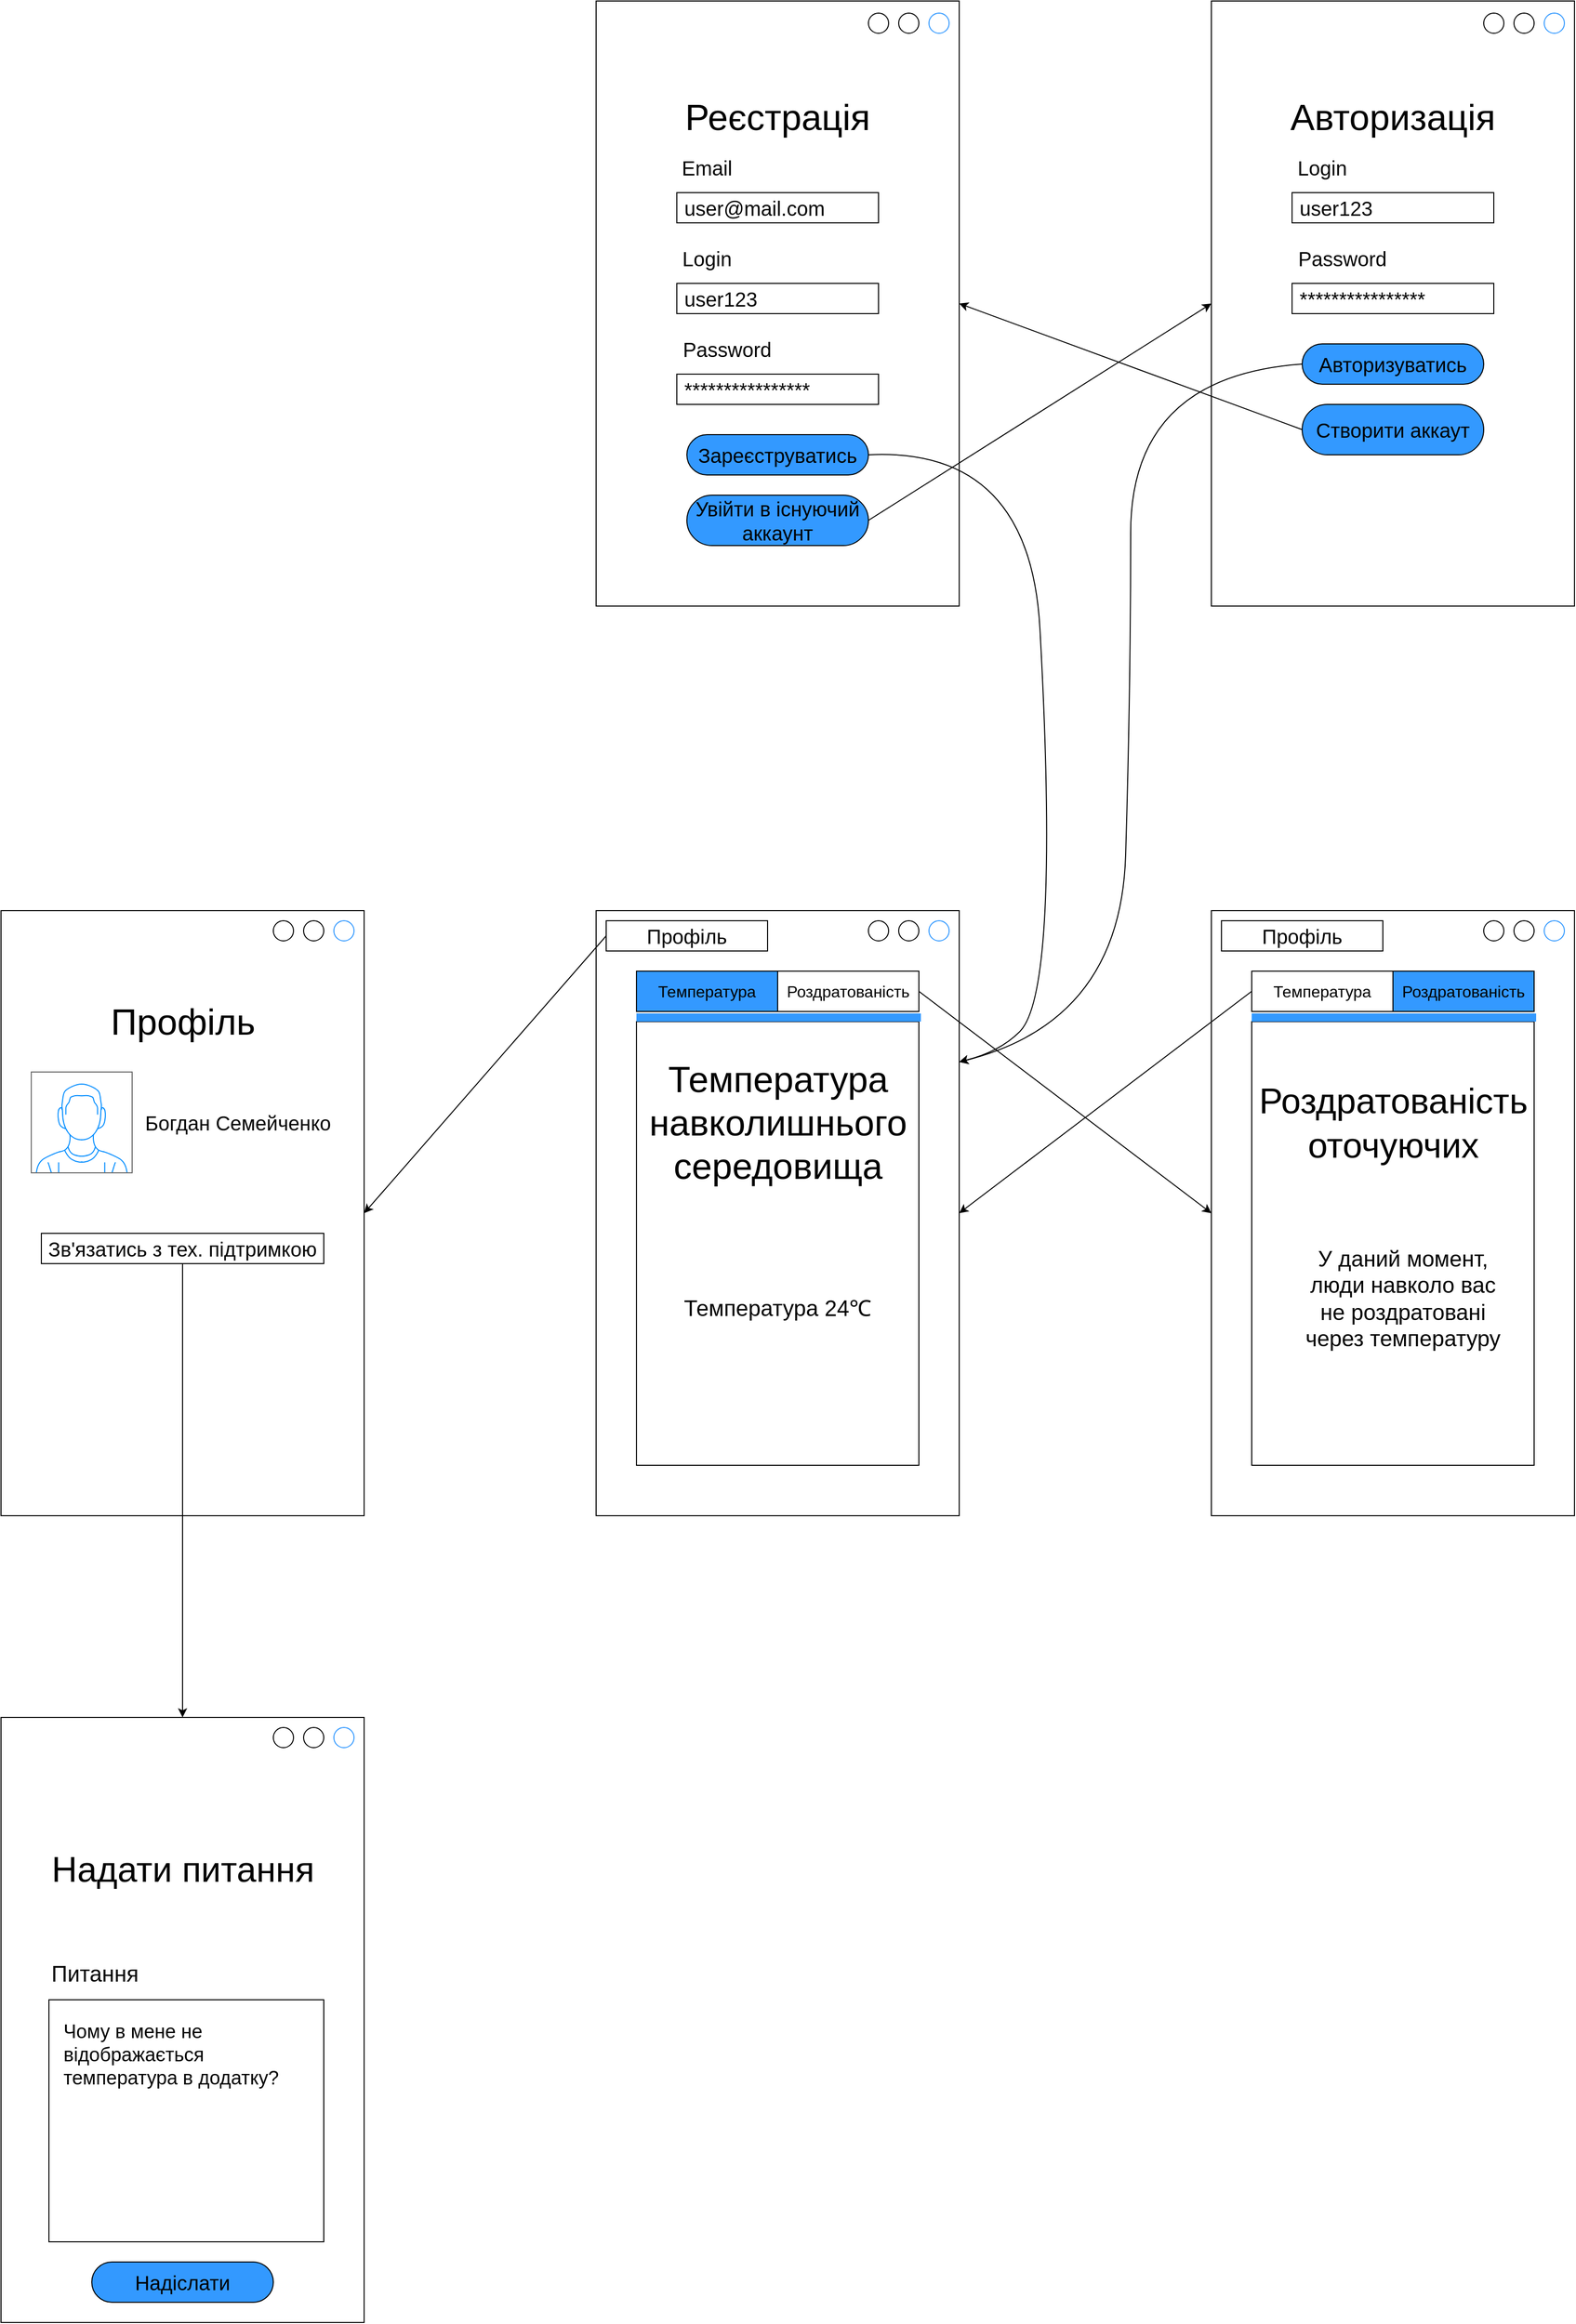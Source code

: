 <mxfile version="21.8.2" type="device">
  <diagram name="Страница — 1" id="wJVaJYvN19aM686BSpav">
    <mxGraphModel dx="3783" dy="-547" grid="1" gridSize="10" guides="1" tooltips="1" connect="1" arrows="1" fold="1" page="1" pageScale="1" pageWidth="827" pageHeight="1169" math="0" shadow="0">
      <root>
        <mxCell id="0" />
        <mxCell id="1" parent="0" />
        <mxCell id="VfkMCZBo2ihhqZlUWiAH-116" value="" style="rounded=0;whiteSpace=wrap;html=1;" parent="1" vertex="1">
          <mxGeometry x="960" y="2338" width="360" height="600" as="geometry" />
        </mxCell>
        <mxCell id="VfkMCZBo2ihhqZlUWiAH-115" value="" style="rounded=0;whiteSpace=wrap;html=1;" parent="1" vertex="1">
          <mxGeometry x="350" y="2338" width="360" height="600" as="geometry" />
        </mxCell>
        <mxCell id="VfkMCZBo2ihhqZlUWiAH-94" value="Реєстрація" style="text;html=1;strokeColor=none;fillColor=none;align=center;verticalAlign=middle;whiteSpace=wrap;rounded=0;fontSize=36;" parent="1" vertex="1">
          <mxGeometry x="415" y="2428" width="230" height="50" as="geometry" />
        </mxCell>
        <mxCell id="VfkMCZBo2ihhqZlUWiAH-97" value="&lt;span style=&quot;font-size: 20px;&quot;&gt;&amp;nbsp;user@mail.com&lt;/span&gt;" style="rounded=0;whiteSpace=wrap;html=1;align=left;" parent="1" vertex="1">
          <mxGeometry x="430" y="2528" width="200" height="30" as="geometry" />
        </mxCell>
        <mxCell id="VfkMCZBo2ihhqZlUWiAH-98" value="Email" style="text;html=1;strokeColor=none;fillColor=none;align=center;verticalAlign=middle;whiteSpace=wrap;rounded=0;fontSize=20;" parent="1" vertex="1">
          <mxGeometry x="430" y="2488" width="60" height="30" as="geometry" />
        </mxCell>
        <mxCell id="VfkMCZBo2ihhqZlUWiAH-99" value="&lt;span style=&quot;font-size: 20px;&quot;&gt;&amp;nbsp;user123&lt;/span&gt;" style="rounded=0;whiteSpace=wrap;html=1;align=left;" parent="1" vertex="1">
          <mxGeometry x="430" y="2618" width="200" height="30" as="geometry" />
        </mxCell>
        <mxCell id="VfkMCZBo2ihhqZlUWiAH-100" value="Login" style="text;html=1;strokeColor=none;fillColor=none;align=center;verticalAlign=middle;whiteSpace=wrap;rounded=0;fontSize=20;" parent="1" vertex="1">
          <mxGeometry x="430" y="2578" width="60" height="30" as="geometry" />
        </mxCell>
        <mxCell id="VfkMCZBo2ihhqZlUWiAH-101" value="&lt;font style=&quot;font-size: 20px;&quot;&gt;&amp;nbsp;****************&lt;/font&gt;" style="rounded=0;whiteSpace=wrap;html=1;align=left;" parent="1" vertex="1">
          <mxGeometry x="430" y="2708" width="200" height="30" as="geometry" />
        </mxCell>
        <mxCell id="VfkMCZBo2ihhqZlUWiAH-102" value="Password" style="text;html=1;strokeColor=none;fillColor=none;align=center;verticalAlign=middle;whiteSpace=wrap;rounded=0;fontSize=20;" parent="1" vertex="1">
          <mxGeometry x="450" y="2668" width="60" height="30" as="geometry" />
        </mxCell>
        <mxCell id="VfkMCZBo2ihhqZlUWiAH-103" value="&lt;font style=&quot;font-size: 20px;&quot;&gt;Зареєструватись&lt;/font&gt;" style="rounded=1;whiteSpace=wrap;html=1;arcSize=50;fillColor=#3399FF;" parent="1" vertex="1">
          <mxGeometry x="440" y="2768" width="180" height="40" as="geometry" />
        </mxCell>
        <mxCell id="VfkMCZBo2ihhqZlUWiAH-104" value="&lt;font style=&quot;font-size: 20px;&quot;&gt;Увійти в існуючий аккаунт&lt;/font&gt;" style="rounded=1;whiteSpace=wrap;html=1;arcSize=50;fillColor=#3399FF;" parent="1" vertex="1">
          <mxGeometry x="440" y="2828" width="180" height="50" as="geometry" />
        </mxCell>
        <mxCell id="VfkMCZBo2ihhqZlUWiAH-106" value="Авторизація" style="text;html=1;strokeColor=none;fillColor=none;align=center;verticalAlign=middle;whiteSpace=wrap;rounded=0;fontSize=36;" parent="1" vertex="1">
          <mxGeometry x="1025" y="2428" width="230" height="50" as="geometry" />
        </mxCell>
        <mxCell id="VfkMCZBo2ihhqZlUWiAH-109" value="&lt;span style=&quot;font-size: 20px;&quot;&gt;&amp;nbsp;user123&lt;/span&gt;" style="rounded=0;whiteSpace=wrap;html=1;align=left;" parent="1" vertex="1">
          <mxGeometry x="1040" y="2528" width="200" height="30" as="geometry" />
        </mxCell>
        <mxCell id="VfkMCZBo2ihhqZlUWiAH-110" value="Login" style="text;html=1;strokeColor=none;fillColor=none;align=center;verticalAlign=middle;whiteSpace=wrap;rounded=0;fontSize=20;" parent="1" vertex="1">
          <mxGeometry x="1040" y="2488" width="60" height="30" as="geometry" />
        </mxCell>
        <mxCell id="VfkMCZBo2ihhqZlUWiAH-111" value="&lt;font style=&quot;font-size: 20px;&quot;&gt;&amp;nbsp;****************&lt;/font&gt;" style="rounded=0;whiteSpace=wrap;html=1;align=left;" parent="1" vertex="1">
          <mxGeometry x="1040" y="2618" width="200" height="30" as="geometry" />
        </mxCell>
        <mxCell id="VfkMCZBo2ihhqZlUWiAH-112" value="Password" style="text;html=1;strokeColor=none;fillColor=none;align=center;verticalAlign=middle;whiteSpace=wrap;rounded=0;fontSize=20;" parent="1" vertex="1">
          <mxGeometry x="1060" y="2578" width="60" height="30" as="geometry" />
        </mxCell>
        <mxCell id="VfkMCZBo2ihhqZlUWiAH-113" value="&lt;font style=&quot;font-size: 20px;&quot;&gt;Авторизуватись&lt;/font&gt;" style="rounded=1;whiteSpace=wrap;html=1;arcSize=50;fillColor=#3399FF;" parent="1" vertex="1">
          <mxGeometry x="1050" y="2678" width="180" height="40" as="geometry" />
        </mxCell>
        <mxCell id="VfkMCZBo2ihhqZlUWiAH-114" value="&lt;font style=&quot;font-size: 20px;&quot;&gt;Створити аккаут&lt;/font&gt;" style="rounded=1;whiteSpace=wrap;html=1;arcSize=50;fillColor=#3399FF;" parent="1" vertex="1">
          <mxGeometry x="1050" y="2738" width="180" height="50" as="geometry" />
        </mxCell>
        <mxCell id="VfkMCZBo2ihhqZlUWiAH-118" value="" style="endArrow=classic;html=1;rounded=0;exitX=0;exitY=0.5;exitDx=0;exitDy=0;entryX=1;entryY=0.5;entryDx=0;entryDy=0;" parent="1" source="VfkMCZBo2ihhqZlUWiAH-114" target="VfkMCZBo2ihhqZlUWiAH-115" edge="1">
          <mxGeometry width="50" height="50" relative="1" as="geometry">
            <mxPoint x="570" y="2330" as="sourcePoint" />
            <mxPoint x="620" y="2280" as="targetPoint" />
          </mxGeometry>
        </mxCell>
        <mxCell id="VfkMCZBo2ihhqZlUWiAH-119" value="" style="endArrow=classic;html=1;rounded=0;exitX=1;exitY=0.5;exitDx=0;exitDy=0;entryX=0;entryY=0.5;entryDx=0;entryDy=0;" parent="1" source="VfkMCZBo2ihhqZlUWiAH-104" target="VfkMCZBo2ihhqZlUWiAH-116" edge="1">
          <mxGeometry width="50" height="50" relative="1" as="geometry">
            <mxPoint x="1060" y="2773" as="sourcePoint" />
            <mxPoint x="720" y="2798" as="targetPoint" />
          </mxGeometry>
        </mxCell>
        <mxCell id="VfkMCZBo2ihhqZlUWiAH-122" value="" style="rounded=0;whiteSpace=wrap;html=1;" parent="1" vertex="1">
          <mxGeometry x="350" y="3240" width="360" height="600" as="geometry" />
        </mxCell>
        <mxCell id="VfkMCZBo2ihhqZlUWiAH-133" value="" style="rounded=0;whiteSpace=wrap;html=1;" parent="1" vertex="1">
          <mxGeometry x="390" y="3350" width="280" height="440" as="geometry" />
        </mxCell>
        <mxCell id="VfkMCZBo2ihhqZlUWiAH-123" value="Температура навколишнього середовища" style="text;html=1;strokeColor=none;fillColor=none;align=center;verticalAlign=middle;whiteSpace=wrap;rounded=0;fontSize=36;" parent="1" vertex="1">
          <mxGeometry x="397.5" y="3370" width="265" height="160" as="geometry" />
        </mxCell>
        <mxCell id="VfkMCZBo2ihhqZlUWiAH-124" value="&lt;font style=&quot;font-size: 22px;&quot;&gt;Температура 24&lt;/font&gt;&lt;font style=&quot;font-size: 22px;&quot;&gt;℃&lt;/font&gt;" style="text;html=1;strokeColor=none;fillColor=none;align=center;verticalAlign=middle;whiteSpace=wrap;rounded=0;" parent="1" vertex="1">
          <mxGeometry x="430" y="3620" width="200" height="30" as="geometry" />
        </mxCell>
        <mxCell id="VfkMCZBo2ihhqZlUWiAH-130" value="&lt;font style=&quot;font-size: 16px;&quot;&gt;Температура&lt;/font&gt;" style="rounded=0;whiteSpace=wrap;html=1;fillColor=#3399FF;" parent="1" vertex="1">
          <mxGeometry x="390" y="3300" width="140" height="40" as="geometry" />
        </mxCell>
        <mxCell id="VfkMCZBo2ihhqZlUWiAH-131" value="&lt;font style=&quot;font-size: 16px;&quot;&gt;Роздратованість&lt;/font&gt;" style="rounded=0;whiteSpace=wrap;html=1;" parent="1" vertex="1">
          <mxGeometry x="530" y="3300" width="140" height="40" as="geometry" />
        </mxCell>
        <mxCell id="VfkMCZBo2ihhqZlUWiAH-132" value="" style="endArrow=none;html=1;rounded=0;strokeWidth=8;strokeColor=#3399FF;" parent="1" edge="1">
          <mxGeometry width="50" height="50" relative="1" as="geometry">
            <mxPoint x="672" y="3346" as="sourcePoint" />
            <mxPoint x="390" y="3346" as="targetPoint" />
          </mxGeometry>
        </mxCell>
        <mxCell id="VfkMCZBo2ihhqZlUWiAH-134" value="" style="rounded=0;whiteSpace=wrap;html=1;" parent="1" vertex="1">
          <mxGeometry x="960" y="3240" width="360" height="600" as="geometry" />
        </mxCell>
        <mxCell id="VfkMCZBo2ihhqZlUWiAH-135" value="" style="rounded=0;whiteSpace=wrap;html=1;" parent="1" vertex="1">
          <mxGeometry x="1000" y="3350" width="280" height="440" as="geometry" />
        </mxCell>
        <mxCell id="VfkMCZBo2ihhqZlUWiAH-136" value="&lt;font style=&quot;font-size: 35px;&quot;&gt;Роздратованість оточуючих&lt;/font&gt;" style="text;html=1;strokeColor=none;fillColor=none;align=center;verticalAlign=middle;whiteSpace=wrap;rounded=0;fontSize=36;" parent="1" vertex="1">
          <mxGeometry x="1007.5" y="3370" width="265" height="160" as="geometry" />
        </mxCell>
        <mxCell id="VfkMCZBo2ihhqZlUWiAH-138" value="&lt;font style=&quot;font-size: 16px;&quot;&gt;Температура&lt;/font&gt;" style="rounded=0;whiteSpace=wrap;html=1;fillColor=#FFFFFF;" parent="1" vertex="1">
          <mxGeometry x="1000" y="3300" width="140" height="40" as="geometry" />
        </mxCell>
        <mxCell id="VfkMCZBo2ihhqZlUWiAH-139" value="&lt;font style=&quot;font-size: 16px;&quot;&gt;Роздратованість&lt;/font&gt;" style="rounded=0;whiteSpace=wrap;html=1;fillColor=#3399FF;" parent="1" vertex="1">
          <mxGeometry x="1140" y="3300" width="140" height="40" as="geometry" />
        </mxCell>
        <mxCell id="VfkMCZBo2ihhqZlUWiAH-140" value="" style="endArrow=none;html=1;rounded=0;strokeWidth=8;strokeColor=#3399FF;" parent="1" edge="1">
          <mxGeometry width="50" height="50" relative="1" as="geometry">
            <mxPoint x="1282" y="3346" as="sourcePoint" />
            <mxPoint x="1000" y="3346" as="targetPoint" />
          </mxGeometry>
        </mxCell>
        <mxCell id="VfkMCZBo2ihhqZlUWiAH-141" value="&lt;span style=&quot;font-size: 22px;&quot;&gt;У даний момент, люди навколо вас не роздратовані через температуру&lt;/span&gt;" style="text;html=1;strokeColor=none;fillColor=none;align=center;verticalAlign=middle;whiteSpace=wrap;rounded=0;" parent="1" vertex="1">
          <mxGeometry x="1050" y="3570" width="200" height="110" as="geometry" />
        </mxCell>
        <mxCell id="VfkMCZBo2ihhqZlUWiAH-142" value="" style="curved=1;endArrow=classic;html=1;rounded=0;exitX=1;exitY=0.5;exitDx=0;exitDy=0;entryX=1;entryY=0.25;entryDx=0;entryDy=0;" parent="1" source="VfkMCZBo2ihhqZlUWiAH-103" target="VfkMCZBo2ihhqZlUWiAH-122" edge="1">
          <mxGeometry width="50" height="50" relative="1" as="geometry">
            <mxPoint x="750" y="3140" as="sourcePoint" />
            <mxPoint x="800" y="3090" as="targetPoint" />
            <Array as="points">
              <mxPoint x="780" y="2780" />
              <mxPoint x="800" y="3140" />
              <mxPoint x="790" y="3340" />
              <mxPoint x="750" y="3380" />
            </Array>
          </mxGeometry>
        </mxCell>
        <mxCell id="VfkMCZBo2ihhqZlUWiAH-143" value="" style="curved=1;endArrow=classic;html=1;rounded=0;exitX=0;exitY=0.5;exitDx=0;exitDy=0;entryX=1;entryY=0.25;entryDx=0;entryDy=0;" parent="1" source="VfkMCZBo2ihhqZlUWiAH-113" target="VfkMCZBo2ihhqZlUWiAH-122" edge="1">
          <mxGeometry width="50" height="50" relative="1" as="geometry">
            <mxPoint x="750" y="3140" as="sourcePoint" />
            <mxPoint x="800" y="3090" as="targetPoint" />
            <Array as="points">
              <mxPoint x="880" y="2710" />
              <mxPoint x="880" y="3020" />
              <mxPoint x="870" y="3350" />
            </Array>
          </mxGeometry>
        </mxCell>
        <mxCell id="VfkMCZBo2ihhqZlUWiAH-144" value="" style="ellipse;whiteSpace=wrap;html=1;" parent="1" vertex="1">
          <mxGeometry x="620" y="2350" width="20" height="20" as="geometry" />
        </mxCell>
        <mxCell id="VfkMCZBo2ihhqZlUWiAH-145" value="" style="ellipse;whiteSpace=wrap;html=1;" parent="1" vertex="1">
          <mxGeometry x="650" y="2350" width="20" height="20" as="geometry" />
        </mxCell>
        <mxCell id="VfkMCZBo2ihhqZlUWiAH-146" value="" style="ellipse;whiteSpace=wrap;html=1;strokeColor=#3399FF;" parent="1" vertex="1">
          <mxGeometry x="680" y="2350" width="20" height="20" as="geometry" />
        </mxCell>
        <mxCell id="VfkMCZBo2ihhqZlUWiAH-147" value="" style="ellipse;whiteSpace=wrap;html=1;" parent="1" vertex="1">
          <mxGeometry x="1230" y="2350" width="20" height="20" as="geometry" />
        </mxCell>
        <mxCell id="VfkMCZBo2ihhqZlUWiAH-148" value="" style="ellipse;whiteSpace=wrap;html=1;" parent="1" vertex="1">
          <mxGeometry x="1260" y="2350" width="20" height="20" as="geometry" />
        </mxCell>
        <mxCell id="VfkMCZBo2ihhqZlUWiAH-149" value="" style="ellipse;whiteSpace=wrap;html=1;strokeColor=#3399FF;" parent="1" vertex="1">
          <mxGeometry x="1290" y="2350" width="20" height="20" as="geometry" />
        </mxCell>
        <mxCell id="VfkMCZBo2ihhqZlUWiAH-150" value="" style="ellipse;whiteSpace=wrap;html=1;" parent="1" vertex="1">
          <mxGeometry x="1230" y="3250" width="20" height="20" as="geometry" />
        </mxCell>
        <mxCell id="VfkMCZBo2ihhqZlUWiAH-151" value="" style="ellipse;whiteSpace=wrap;html=1;" parent="1" vertex="1">
          <mxGeometry x="1260" y="3250" width="20" height="20" as="geometry" />
        </mxCell>
        <mxCell id="VfkMCZBo2ihhqZlUWiAH-152" value="" style="ellipse;whiteSpace=wrap;html=1;strokeColor=#3399FF;" parent="1" vertex="1">
          <mxGeometry x="1290" y="3250" width="20" height="20" as="geometry" />
        </mxCell>
        <mxCell id="VfkMCZBo2ihhqZlUWiAH-153" value="" style="ellipse;whiteSpace=wrap;html=1;" parent="1" vertex="1">
          <mxGeometry x="620" y="3250" width="20" height="20" as="geometry" />
        </mxCell>
        <mxCell id="VfkMCZBo2ihhqZlUWiAH-154" value="" style="ellipse;whiteSpace=wrap;html=1;" parent="1" vertex="1">
          <mxGeometry x="650" y="3250" width="20" height="20" as="geometry" />
        </mxCell>
        <mxCell id="VfkMCZBo2ihhqZlUWiAH-155" value="" style="ellipse;whiteSpace=wrap;html=1;strokeColor=#3399FF;" parent="1" vertex="1">
          <mxGeometry x="680" y="3250" width="20" height="20" as="geometry" />
        </mxCell>
        <mxCell id="VfkMCZBo2ihhqZlUWiAH-160" value="" style="rounded=0;whiteSpace=wrap;html=1;" parent="1" vertex="1">
          <mxGeometry x="-240" y="3240" width="360" height="600" as="geometry" />
        </mxCell>
        <mxCell id="VfkMCZBo2ihhqZlUWiAH-161" value="" style="ellipse;whiteSpace=wrap;html=1;" parent="1" vertex="1">
          <mxGeometry x="30" y="3250" width="20" height="20" as="geometry" />
        </mxCell>
        <mxCell id="VfkMCZBo2ihhqZlUWiAH-162" value="" style="ellipse;whiteSpace=wrap;html=1;" parent="1" vertex="1">
          <mxGeometry x="60" y="3250" width="20" height="20" as="geometry" />
        </mxCell>
        <mxCell id="VfkMCZBo2ihhqZlUWiAH-163" value="" style="ellipse;whiteSpace=wrap;html=1;strokeColor=#3399FF;" parent="1" vertex="1">
          <mxGeometry x="90" y="3250" width="20" height="20" as="geometry" />
        </mxCell>
        <mxCell id="VfkMCZBo2ihhqZlUWiAH-164" value="&lt;font style=&quot;font-size: 20px;&quot;&gt;Профіль&lt;/font&gt;" style="rounded=0;whiteSpace=wrap;html=1;" parent="1" vertex="1">
          <mxGeometry x="360" y="3250" width="160" height="30" as="geometry" />
        </mxCell>
        <mxCell id="VfkMCZBo2ihhqZlUWiAH-165" value="" style="endArrow=classic;html=1;rounded=0;entryX=1;entryY=0.5;entryDx=0;entryDy=0;exitX=0;exitY=0.5;exitDx=0;exitDy=0;" parent="1" source="VfkMCZBo2ihhqZlUWiAH-164" target="VfkMCZBo2ihhqZlUWiAH-160" edge="1">
          <mxGeometry width="50" height="50" relative="1" as="geometry">
            <mxPoint x="620" y="3570" as="sourcePoint" />
            <mxPoint x="670" y="3520" as="targetPoint" />
          </mxGeometry>
        </mxCell>
        <mxCell id="VfkMCZBo2ihhqZlUWiAH-166" value="&lt;font style=&quot;font-size: 20px;&quot;&gt;Профіль&lt;/font&gt;" style="rounded=0;whiteSpace=wrap;html=1;" parent="1" vertex="1">
          <mxGeometry x="970" y="3250" width="160" height="30" as="geometry" />
        </mxCell>
        <mxCell id="VfkMCZBo2ihhqZlUWiAH-167" value="Профіль" style="text;html=1;strokeColor=none;fillColor=none;align=center;verticalAlign=middle;whiteSpace=wrap;rounded=0;fontSize=36;" parent="1" vertex="1">
          <mxGeometry x="-192.5" y="3320" width="265" height="60" as="geometry" />
        </mxCell>
        <mxCell id="VfkMCZBo2ihhqZlUWiAH-168" value="Богдан Семейченко" style="text;html=1;strokeColor=none;fillColor=none;align=center;verticalAlign=middle;whiteSpace=wrap;rounded=0;fontSize=20;" parent="1" vertex="1">
          <mxGeometry x="-110" y="3435" width="210" height="30" as="geometry" />
        </mxCell>
        <mxCell id="VfkMCZBo2ihhqZlUWiAH-180" style="edgeStyle=orthogonalEdgeStyle;rounded=0;orthogonalLoop=1;jettySize=auto;html=1;exitX=0.5;exitY=1;exitDx=0;exitDy=0;entryX=0.5;entryY=0;entryDx=0;entryDy=0;" parent="1" source="VfkMCZBo2ihhqZlUWiAH-171" target="VfkMCZBo2ihhqZlUWiAH-172" edge="1">
          <mxGeometry relative="1" as="geometry" />
        </mxCell>
        <mxCell id="VfkMCZBo2ihhqZlUWiAH-171" value="&lt;font style=&quot;font-size: 20px;&quot;&gt;Зв&#39;язатись з тех. підтримкою&lt;/font&gt;" style="rounded=0;whiteSpace=wrap;html=1;align=center;" parent="1" vertex="1">
          <mxGeometry x="-200" y="3560" width="280" height="30" as="geometry" />
        </mxCell>
        <mxCell id="VfkMCZBo2ihhqZlUWiAH-172" value="" style="rounded=0;whiteSpace=wrap;html=1;" parent="1" vertex="1">
          <mxGeometry x="-240" y="4040" width="360" height="600" as="geometry" />
        </mxCell>
        <mxCell id="VfkMCZBo2ihhqZlUWiAH-173" value="" style="ellipse;whiteSpace=wrap;html=1;" parent="1" vertex="1">
          <mxGeometry x="30" y="4050" width="20" height="20" as="geometry" />
        </mxCell>
        <mxCell id="VfkMCZBo2ihhqZlUWiAH-174" value="" style="ellipse;whiteSpace=wrap;html=1;" parent="1" vertex="1">
          <mxGeometry x="60" y="4050" width="20" height="20" as="geometry" />
        </mxCell>
        <mxCell id="VfkMCZBo2ihhqZlUWiAH-175" value="" style="ellipse;whiteSpace=wrap;html=1;strokeColor=#3399FF;" parent="1" vertex="1">
          <mxGeometry x="90" y="4050" width="20" height="20" as="geometry" />
        </mxCell>
        <mxCell id="VfkMCZBo2ihhqZlUWiAH-176" value="&lt;font style=&quot;font-size: 35px;&quot;&gt;Надати питання&lt;/font&gt;" style="text;html=1;strokeColor=none;fillColor=none;align=center;verticalAlign=middle;whiteSpace=wrap;rounded=0;fontSize=36;" parent="1" vertex="1">
          <mxGeometry x="-192.5" y="4160" width="265" height="60" as="geometry" />
        </mxCell>
        <mxCell id="VfkMCZBo2ihhqZlUWiAH-177" value="" style="rounded=0;whiteSpace=wrap;html=1;align=left;" parent="1" vertex="1">
          <mxGeometry x="-192.5" y="4320" width="272.5" height="240" as="geometry" />
        </mxCell>
        <mxCell id="VfkMCZBo2ihhqZlUWiAH-178" value="&lt;div style=&quot;&quot;&gt;&lt;span style=&quot;font-size: 22px; background-color: initial;&quot;&gt;Питання&lt;/span&gt;&lt;/div&gt;" style="text;html=1;strokeColor=none;fillColor=none;align=left;verticalAlign=middle;whiteSpace=wrap;rounded=0;" parent="1" vertex="1">
          <mxGeometry x="-192.5" y="4280" width="200" height="30" as="geometry" />
        </mxCell>
        <mxCell id="VfkMCZBo2ihhqZlUWiAH-179" value="&lt;div style=&quot;&quot;&gt;&lt;span style=&quot;background-color: initial;&quot;&gt;&lt;font style=&quot;font-size: 19px;&quot;&gt;Чому в мене не відображається температура в додатку?&lt;/font&gt;&lt;/span&gt;&lt;/div&gt;" style="text;html=1;strokeColor=none;fillColor=none;align=left;verticalAlign=middle;whiteSpace=wrap;rounded=0;" parent="1" vertex="1">
          <mxGeometry x="-180" y="4330" width="240" height="90" as="geometry" />
        </mxCell>
        <mxCell id="VfkMCZBo2ihhqZlUWiAH-181" value="&lt;font style=&quot;font-size: 20px;&quot;&gt;Надіслати&lt;/font&gt;" style="rounded=1;whiteSpace=wrap;html=1;arcSize=50;fillColor=#3399FF;" parent="1" vertex="1">
          <mxGeometry x="-150" y="4580" width="180" height="40" as="geometry" />
        </mxCell>
        <mxCell id="VfkMCZBo2ihhqZlUWiAH-20" value="" style="verticalLabelPosition=bottom;shadow=0;dashed=0;align=center;html=1;verticalAlign=top;strokeWidth=1;shape=mxgraph.mockup.containers.userMale;strokeColor=#666666;strokeColor2=#008cff;" parent="1" vertex="1">
          <mxGeometry x="-210" y="3400" width="100" height="100" as="geometry" />
        </mxCell>
        <mxCell id="bXE846J6XPfyx5Spyv7J-1" value="" style="endArrow=classic;html=1;rounded=0;exitX=0;exitY=0.5;exitDx=0;exitDy=0;entryX=1;entryY=0.5;entryDx=0;entryDy=0;" edge="1" parent="1" source="VfkMCZBo2ihhqZlUWiAH-138" target="VfkMCZBo2ihhqZlUWiAH-122">
          <mxGeometry width="50" height="50" relative="1" as="geometry">
            <mxPoint x="300" y="3420" as="sourcePoint" />
            <mxPoint x="350" y="3370" as="targetPoint" />
          </mxGeometry>
        </mxCell>
        <mxCell id="bXE846J6XPfyx5Spyv7J-3" value="" style="endArrow=classic;html=1;rounded=0;exitX=1;exitY=0.5;exitDx=0;exitDy=0;entryX=0;entryY=0.5;entryDx=0;entryDy=0;" edge="1" parent="1" source="VfkMCZBo2ihhqZlUWiAH-131" target="VfkMCZBo2ihhqZlUWiAH-134">
          <mxGeometry width="50" height="50" relative="1" as="geometry">
            <mxPoint x="300" y="3420" as="sourcePoint" />
            <mxPoint x="350" y="3370" as="targetPoint" />
          </mxGeometry>
        </mxCell>
      </root>
    </mxGraphModel>
  </diagram>
</mxfile>
